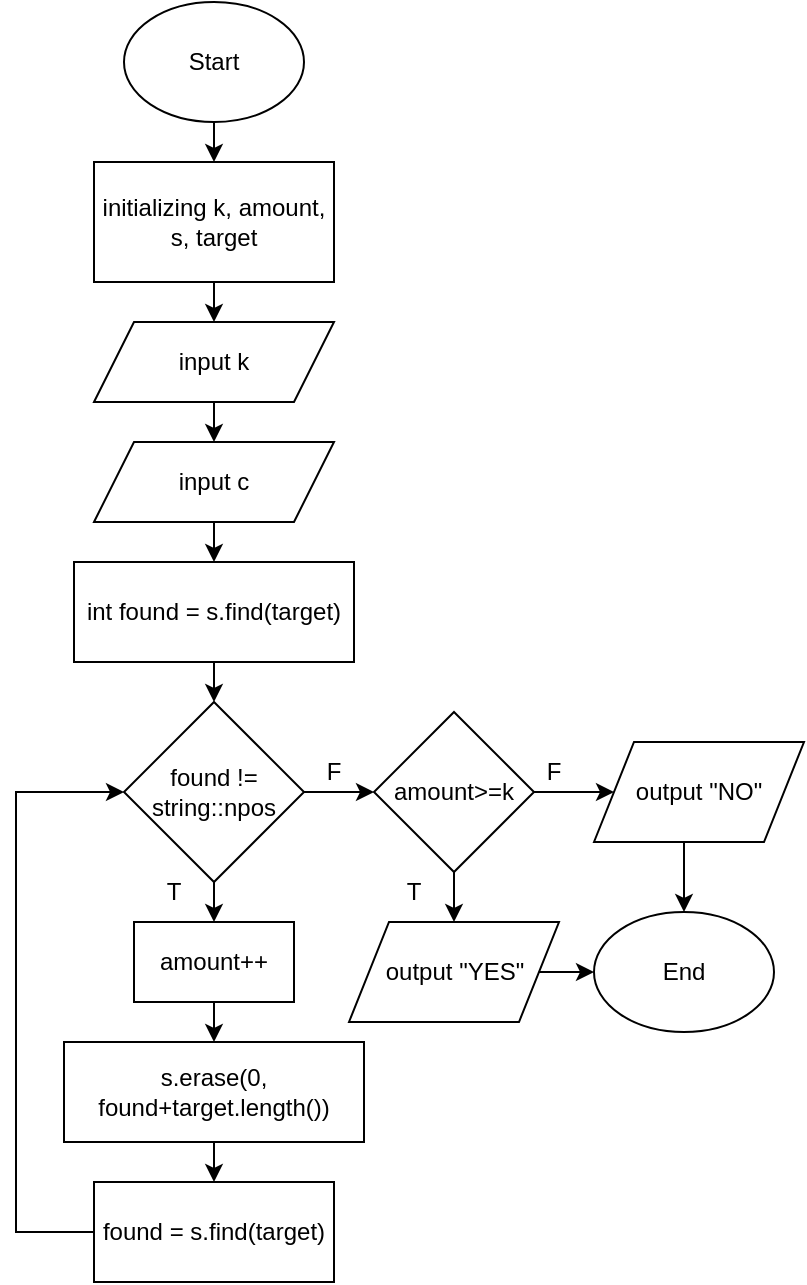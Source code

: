 <mxfile version="24.9.0">
  <diagram name="Сторінка-1" id="xbOqpxmbazGMF2_-cELH">
    <mxGraphModel dx="863" dy="786" grid="1" gridSize="10" guides="1" tooltips="1" connect="1" arrows="1" fold="1" page="1" pageScale="1" pageWidth="827" pageHeight="1169" math="0" shadow="0">
      <root>
        <mxCell id="0" />
        <mxCell id="1" parent="0" />
        <mxCell id="MsiHZhoxbM38TVliu23w-11" style="edgeStyle=orthogonalEdgeStyle;rounded=0;orthogonalLoop=1;jettySize=auto;html=1;exitX=0.5;exitY=1;exitDx=0;exitDy=0;entryX=0.5;entryY=0;entryDx=0;entryDy=0;" edge="1" parent="1" source="MsiHZhoxbM38TVliu23w-1" target="MsiHZhoxbM38TVliu23w-2">
          <mxGeometry relative="1" as="geometry" />
        </mxCell>
        <mxCell id="MsiHZhoxbM38TVliu23w-1" value="Start" style="ellipse;whiteSpace=wrap;html=1;" vertex="1" parent="1">
          <mxGeometry x="275" y="70" width="90" height="60" as="geometry" />
        </mxCell>
        <mxCell id="MsiHZhoxbM38TVliu23w-12" style="edgeStyle=orthogonalEdgeStyle;rounded=0;orthogonalLoop=1;jettySize=auto;html=1;exitX=0.5;exitY=1;exitDx=0;exitDy=0;entryX=0.5;entryY=0;entryDx=0;entryDy=0;" edge="1" parent="1" source="MsiHZhoxbM38TVliu23w-2" target="MsiHZhoxbM38TVliu23w-3">
          <mxGeometry relative="1" as="geometry" />
        </mxCell>
        <mxCell id="MsiHZhoxbM38TVliu23w-2" value="initializing k, amount, s, target" style="rounded=0;whiteSpace=wrap;html=1;" vertex="1" parent="1">
          <mxGeometry x="260" y="150" width="120" height="60" as="geometry" />
        </mxCell>
        <mxCell id="MsiHZhoxbM38TVliu23w-14" style="edgeStyle=orthogonalEdgeStyle;rounded=0;orthogonalLoop=1;jettySize=auto;html=1;exitX=0.5;exitY=1;exitDx=0;exitDy=0;entryX=0.5;entryY=0;entryDx=0;entryDy=0;" edge="1" parent="1" source="MsiHZhoxbM38TVliu23w-3" target="MsiHZhoxbM38TVliu23w-5">
          <mxGeometry relative="1" as="geometry" />
        </mxCell>
        <mxCell id="MsiHZhoxbM38TVliu23w-3" value="input k" style="shape=parallelogram;perimeter=parallelogramPerimeter;whiteSpace=wrap;html=1;fixedSize=1;" vertex="1" parent="1">
          <mxGeometry x="260" y="230" width="120" height="40" as="geometry" />
        </mxCell>
        <mxCell id="MsiHZhoxbM38TVliu23w-15" style="edgeStyle=orthogonalEdgeStyle;rounded=0;orthogonalLoop=1;jettySize=auto;html=1;exitX=0.5;exitY=1;exitDx=0;exitDy=0;entryX=0.5;entryY=0;entryDx=0;entryDy=0;" edge="1" parent="1" source="MsiHZhoxbM38TVliu23w-5" target="MsiHZhoxbM38TVliu23w-6">
          <mxGeometry relative="1" as="geometry" />
        </mxCell>
        <mxCell id="MsiHZhoxbM38TVliu23w-5" value="input c" style="shape=parallelogram;perimeter=parallelogramPerimeter;whiteSpace=wrap;html=1;fixedSize=1;" vertex="1" parent="1">
          <mxGeometry x="260" y="290" width="120" height="40" as="geometry" />
        </mxCell>
        <mxCell id="MsiHZhoxbM38TVliu23w-16" style="edgeStyle=orthogonalEdgeStyle;rounded=0;orthogonalLoop=1;jettySize=auto;html=1;exitX=0.5;exitY=1;exitDx=0;exitDy=0;entryX=0.5;entryY=0;entryDx=0;entryDy=0;" edge="1" parent="1" source="MsiHZhoxbM38TVliu23w-6" target="MsiHZhoxbM38TVliu23w-7">
          <mxGeometry relative="1" as="geometry" />
        </mxCell>
        <mxCell id="MsiHZhoxbM38TVliu23w-6" value="int found = s.find(target)" style="rounded=0;whiteSpace=wrap;html=1;" vertex="1" parent="1">
          <mxGeometry x="250" y="350" width="140" height="50" as="geometry" />
        </mxCell>
        <mxCell id="MsiHZhoxbM38TVliu23w-17" style="edgeStyle=orthogonalEdgeStyle;rounded=0;orthogonalLoop=1;jettySize=auto;html=1;exitX=0.5;exitY=1;exitDx=0;exitDy=0;entryX=0.5;entryY=0;entryDx=0;entryDy=0;" edge="1" parent="1" source="MsiHZhoxbM38TVliu23w-7" target="MsiHZhoxbM38TVliu23w-8">
          <mxGeometry relative="1" as="geometry" />
        </mxCell>
        <mxCell id="MsiHZhoxbM38TVliu23w-24" style="edgeStyle=orthogonalEdgeStyle;rounded=0;orthogonalLoop=1;jettySize=auto;html=1;exitX=1;exitY=0.5;exitDx=0;exitDy=0;entryX=0;entryY=0.5;entryDx=0;entryDy=0;" edge="1" parent="1" source="MsiHZhoxbM38TVliu23w-7" target="MsiHZhoxbM38TVliu23w-22">
          <mxGeometry relative="1" as="geometry" />
        </mxCell>
        <mxCell id="MsiHZhoxbM38TVliu23w-7" value="found != string::npos" style="rhombus;whiteSpace=wrap;html=1;" vertex="1" parent="1">
          <mxGeometry x="275" y="420" width="90" height="90" as="geometry" />
        </mxCell>
        <mxCell id="MsiHZhoxbM38TVliu23w-18" style="edgeStyle=orthogonalEdgeStyle;rounded=0;orthogonalLoop=1;jettySize=auto;html=1;exitX=0.5;exitY=1;exitDx=0;exitDy=0;entryX=0.5;entryY=0;entryDx=0;entryDy=0;" edge="1" parent="1" source="MsiHZhoxbM38TVliu23w-8" target="MsiHZhoxbM38TVliu23w-9">
          <mxGeometry relative="1" as="geometry" />
        </mxCell>
        <mxCell id="MsiHZhoxbM38TVliu23w-8" value="amount++" style="rounded=0;whiteSpace=wrap;html=1;" vertex="1" parent="1">
          <mxGeometry x="280" y="530" width="80" height="40" as="geometry" />
        </mxCell>
        <mxCell id="MsiHZhoxbM38TVliu23w-19" style="edgeStyle=orthogonalEdgeStyle;rounded=0;orthogonalLoop=1;jettySize=auto;html=1;exitX=0.5;exitY=1;exitDx=0;exitDy=0;entryX=0.5;entryY=0;entryDx=0;entryDy=0;" edge="1" parent="1" source="MsiHZhoxbM38TVliu23w-9" target="MsiHZhoxbM38TVliu23w-10">
          <mxGeometry relative="1" as="geometry" />
        </mxCell>
        <mxCell id="MsiHZhoxbM38TVliu23w-9" value="s.erase(0, found+target.length())" style="rounded=0;whiteSpace=wrap;html=1;" vertex="1" parent="1">
          <mxGeometry x="245" y="590" width="150" height="50" as="geometry" />
        </mxCell>
        <mxCell id="MsiHZhoxbM38TVliu23w-21" style="edgeStyle=orthogonalEdgeStyle;rounded=0;orthogonalLoop=1;jettySize=auto;html=1;entryX=0;entryY=0.5;entryDx=0;entryDy=0;" edge="1" parent="1" source="MsiHZhoxbM38TVliu23w-10" target="MsiHZhoxbM38TVliu23w-7">
          <mxGeometry relative="1" as="geometry">
            <mxPoint x="220" y="460" as="targetPoint" />
            <Array as="points">
              <mxPoint x="221" y="685" />
              <mxPoint x="221" y="465" />
            </Array>
          </mxGeometry>
        </mxCell>
        <mxCell id="MsiHZhoxbM38TVliu23w-10" value="found = s.find(target)" style="rounded=0;whiteSpace=wrap;html=1;" vertex="1" parent="1">
          <mxGeometry x="260" y="660" width="120" height="50" as="geometry" />
        </mxCell>
        <mxCell id="MsiHZhoxbM38TVliu23w-20" value="T" style="text;html=1;align=center;verticalAlign=middle;whiteSpace=wrap;rounded=0;" vertex="1" parent="1">
          <mxGeometry x="270" y="500" width="60" height="30" as="geometry" />
        </mxCell>
        <mxCell id="MsiHZhoxbM38TVliu23w-28" style="edgeStyle=orthogonalEdgeStyle;rounded=0;orthogonalLoop=1;jettySize=auto;html=1;exitX=0.5;exitY=1;exitDx=0;exitDy=0;entryX=0.5;entryY=0;entryDx=0;entryDy=0;" edge="1" parent="1" source="MsiHZhoxbM38TVliu23w-22" target="MsiHZhoxbM38TVliu23w-26">
          <mxGeometry relative="1" as="geometry" />
        </mxCell>
        <mxCell id="MsiHZhoxbM38TVliu23w-29" style="edgeStyle=orthogonalEdgeStyle;rounded=0;orthogonalLoop=1;jettySize=auto;html=1;entryX=0;entryY=0.5;entryDx=0;entryDy=0;" edge="1" parent="1" source="MsiHZhoxbM38TVliu23w-22" target="MsiHZhoxbM38TVliu23w-27">
          <mxGeometry relative="1" as="geometry" />
        </mxCell>
        <mxCell id="MsiHZhoxbM38TVliu23w-22" value="amount&amp;gt;=k" style="rhombus;whiteSpace=wrap;html=1;" vertex="1" parent="1">
          <mxGeometry x="400" y="425" width="80" height="80" as="geometry" />
        </mxCell>
        <mxCell id="MsiHZhoxbM38TVliu23w-25" value="F" style="text;html=1;align=center;verticalAlign=middle;whiteSpace=wrap;rounded=0;" vertex="1" parent="1">
          <mxGeometry x="350" y="440" width="60" height="30" as="geometry" />
        </mxCell>
        <mxCell id="MsiHZhoxbM38TVliu23w-33" style="edgeStyle=orthogonalEdgeStyle;rounded=0;orthogonalLoop=1;jettySize=auto;html=1;exitX=1;exitY=0.5;exitDx=0;exitDy=0;entryX=0;entryY=0.5;entryDx=0;entryDy=0;" edge="1" parent="1" source="MsiHZhoxbM38TVliu23w-26" target="MsiHZhoxbM38TVliu23w-32">
          <mxGeometry relative="1" as="geometry" />
        </mxCell>
        <mxCell id="MsiHZhoxbM38TVliu23w-26" value="output &quot;YES&quot;" style="shape=parallelogram;perimeter=parallelogramPerimeter;whiteSpace=wrap;html=1;fixedSize=1;" vertex="1" parent="1">
          <mxGeometry x="387.5" y="530" width="105" height="50" as="geometry" />
        </mxCell>
        <mxCell id="MsiHZhoxbM38TVliu23w-34" style="edgeStyle=orthogonalEdgeStyle;rounded=0;orthogonalLoop=1;jettySize=auto;html=1;exitX=0.5;exitY=1;exitDx=0;exitDy=0;entryX=0.5;entryY=0;entryDx=0;entryDy=0;" edge="1" parent="1" source="MsiHZhoxbM38TVliu23w-27" target="MsiHZhoxbM38TVliu23w-32">
          <mxGeometry relative="1" as="geometry" />
        </mxCell>
        <mxCell id="MsiHZhoxbM38TVliu23w-27" value="output &quot;NO&quot;" style="shape=parallelogram;perimeter=parallelogramPerimeter;whiteSpace=wrap;html=1;fixedSize=1;" vertex="1" parent="1">
          <mxGeometry x="510" y="440" width="105" height="50" as="geometry" />
        </mxCell>
        <mxCell id="MsiHZhoxbM38TVliu23w-30" value="T" style="text;html=1;align=center;verticalAlign=middle;whiteSpace=wrap;rounded=0;" vertex="1" parent="1">
          <mxGeometry x="390" y="500" width="60" height="30" as="geometry" />
        </mxCell>
        <mxCell id="MsiHZhoxbM38TVliu23w-31" value="F" style="text;html=1;align=center;verticalAlign=middle;whiteSpace=wrap;rounded=0;" vertex="1" parent="1">
          <mxGeometry x="460" y="440" width="60" height="30" as="geometry" />
        </mxCell>
        <mxCell id="MsiHZhoxbM38TVliu23w-32" value="End" style="ellipse;whiteSpace=wrap;html=1;" vertex="1" parent="1">
          <mxGeometry x="510" y="525" width="90" height="60" as="geometry" />
        </mxCell>
      </root>
    </mxGraphModel>
  </diagram>
</mxfile>
